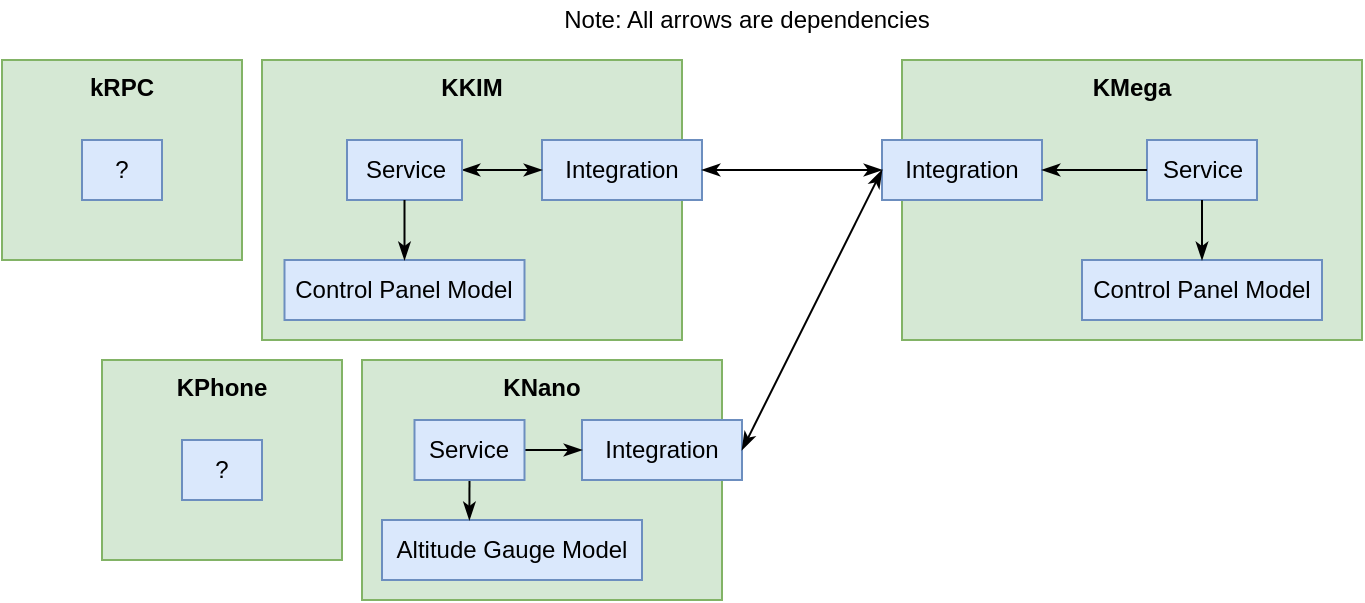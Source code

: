 <mxfile version="13.9.9" type="device"><diagram id="ta347AwdbOB_alLUt92u" name="Page-1"><mxGraphModel dx="1178" dy="675" grid="1" gridSize="10" guides="1" tooltips="1" connect="1" arrows="1" fold="1" page="1" pageScale="1" pageWidth="1169" pageHeight="827" background="none" math="0" shadow="0"><root><mxCell id="0"/><mxCell id="1" style="" parent="0"/><mxCell id="i1x_jjfKl1sIhqHf4DfG-1" value="Note: All arrows are dependencies" style="text;html=1;strokeColor=none;fillColor=none;align=center;verticalAlign=middle;whiteSpace=wrap;rounded=0;" vertex="1" parent="1"><mxGeometry x="490" y="210" width="225" height="20" as="geometry"/></mxCell><mxCell id="i1x_jjfKl1sIhqHf4DfG-2" value="&lt;b&gt;KKIM&lt;/b&gt;" style="rounded=0;whiteSpace=wrap;html=1;verticalAlign=top;fillColor=#d5e8d4;strokeColor=#82b366;" vertex="1" parent="1"><mxGeometry x="360" y="240" width="210" height="140" as="geometry"/></mxCell><mxCell id="i1x_jjfKl1sIhqHf4DfG-3" value="&lt;b&gt;KPhone&lt;/b&gt;" style="rounded=0;whiteSpace=wrap;html=1;verticalAlign=top;fillColor=#d5e8d4;strokeColor=#82b366;" vertex="1" parent="1"><mxGeometry x="280" y="390" width="120" height="100" as="geometry"/></mxCell><mxCell id="i1x_jjfKl1sIhqHf4DfG-4" value="&lt;b&gt;KMega&lt;/b&gt;" style="rounded=0;whiteSpace=wrap;html=1;verticalAlign=top;fillColor=#d5e8d4;strokeColor=#82b366;" vertex="1" parent="1"><mxGeometry x="680" y="240" width="230" height="140" as="geometry"/></mxCell><mxCell id="i1x_jjfKl1sIhqHf4DfG-5" value="&lt;b&gt;KNano&lt;/b&gt;" style="rounded=0;whiteSpace=wrap;html=1;verticalAlign=top;fillColor=#d5e8d4;strokeColor=#82b366;" vertex="1" parent="1"><mxGeometry x="410" y="390" width="180" height="120" as="geometry"/></mxCell><mxCell id="i1x_jjfKl1sIhqHf4DfG-29" value="&lt;b&gt;kRPC&lt;/b&gt;" style="rounded=0;whiteSpace=wrap;html=1;verticalAlign=top;fillColor=#d5e8d4;strokeColor=#82b366;" vertex="1" parent="1"><mxGeometry x="230" y="240" width="120" height="100" as="geometry"/></mxCell><mxCell id="3WCQh6nw0tZCQFuMFhrC-1" value="Main" style="" parent="0"/><mxCell id="3WCQh6nw0tZCQFuMFhrC-9" value="&lt;div&gt;&lt;span&gt;Control Panel Model&lt;/span&gt;&lt;/div&gt;" style="rounded=0;whiteSpace=wrap;html=1;verticalAlign=middle;fillColor=#dae8fc;strokeColor=#6c8ebf;align=center;" parent="3WCQh6nw0tZCQFuMFhrC-1" vertex="1"><mxGeometry x="770" y="340" width="120" height="30" as="geometry"/></mxCell><mxCell id="i1x_jjfKl1sIhqHf4DfG-6" value="&lt;div&gt;&lt;span&gt;Service&lt;/span&gt;&lt;/div&gt;" style="rounded=0;whiteSpace=wrap;html=1;verticalAlign=middle;fillColor=#dae8fc;strokeColor=#6c8ebf;align=center;" vertex="1" parent="3WCQh6nw0tZCQFuMFhrC-1"><mxGeometry x="802.5" y="280" width="55" height="30" as="geometry"/></mxCell><mxCell id="i1x_jjfKl1sIhqHf4DfG-7" value="&lt;div&gt;&lt;span&gt;Integration&lt;/span&gt;&lt;/div&gt;" style="rounded=0;whiteSpace=wrap;html=1;verticalAlign=middle;fillColor=#dae8fc;strokeColor=#6c8ebf;align=center;" vertex="1" parent="3WCQh6nw0tZCQFuMFhrC-1"><mxGeometry x="670" y="280" width="80" height="30" as="geometry"/></mxCell><mxCell id="i1x_jjfKl1sIhqHf4DfG-8" value="" style="endArrow=none;html=1;exitX=1;exitY=0.5;exitDx=0;exitDy=0;endFill=0;startArrow=classicThin;startFill=1;" edge="1" parent="3WCQh6nw0tZCQFuMFhrC-1" source="i1x_jjfKl1sIhqHf4DfG-7" target="i1x_jjfKl1sIhqHf4DfG-6"><mxGeometry width="50" height="50" relative="1" as="geometry"><mxPoint x="660" y="280" as="sourcePoint"/><mxPoint x="710" y="230" as="targetPoint"/></mxGeometry></mxCell><mxCell id="i1x_jjfKl1sIhqHf4DfG-9" value="" style="endArrow=none;html=1;exitX=0.5;exitY=0;exitDx=0;exitDy=0;endFill=0;startArrow=classicThin;startFill=1;entryX=0.5;entryY=1;entryDx=0;entryDy=0;" edge="1" parent="3WCQh6nw0tZCQFuMFhrC-1" source="3WCQh6nw0tZCQFuMFhrC-9" target="i1x_jjfKl1sIhqHf4DfG-6"><mxGeometry width="50" height="50" relative="1" as="geometry"><mxPoint x="765" y="305" as="sourcePoint"/><mxPoint x="812.5" y="305" as="targetPoint"/></mxGeometry></mxCell><mxCell id="i1x_jjfKl1sIhqHf4DfG-10" value="&lt;div&gt;&lt;span&gt;Integration&lt;/span&gt;&lt;/div&gt;" style="rounded=0;whiteSpace=wrap;html=1;verticalAlign=middle;fillColor=#dae8fc;strokeColor=#6c8ebf;align=center;" vertex="1" parent="3WCQh6nw0tZCQFuMFhrC-1"><mxGeometry x="500" y="280" width="80" height="30" as="geometry"/></mxCell><mxCell id="i1x_jjfKl1sIhqHf4DfG-11" value="" style="endArrow=classicThin;html=1;exitX=1;exitY=0.5;exitDx=0;exitDy=0;endFill=1;startArrow=classicThin;startFill=1;entryX=0;entryY=0.5;entryDx=0;entryDy=0;" edge="1" parent="3WCQh6nw0tZCQFuMFhrC-1" source="i1x_jjfKl1sIhqHf4DfG-10" target="i1x_jjfKl1sIhqHf4DfG-7"><mxGeometry width="50" height="50" relative="1" as="geometry"><mxPoint x="760" y="305" as="sourcePoint"/><mxPoint x="812.5" y="305" as="targetPoint"/></mxGeometry></mxCell><mxCell id="i1x_jjfKl1sIhqHf4DfG-12" value="&lt;div&gt;&lt;span&gt;Integration&lt;/span&gt;&lt;/div&gt;" style="rounded=0;whiteSpace=wrap;html=1;verticalAlign=middle;fillColor=#dae8fc;strokeColor=#6c8ebf;align=center;" vertex="1" parent="3WCQh6nw0tZCQFuMFhrC-1"><mxGeometry x="520" y="420" width="80" height="30" as="geometry"/></mxCell><mxCell id="i1x_jjfKl1sIhqHf4DfG-13" value="" style="endArrow=classicThin;html=1;exitX=0;exitY=0.5;exitDx=0;exitDy=0;endFill=1;startArrow=classicThin;startFill=1;entryX=1;entryY=0.5;entryDx=0;entryDy=0;" edge="1" parent="3WCQh6nw0tZCQFuMFhrC-1" source="i1x_jjfKl1sIhqHf4DfG-7" target="i1x_jjfKl1sIhqHf4DfG-12"><mxGeometry width="50" height="50" relative="1" as="geometry"><mxPoint x="760" y="305" as="sourcePoint"/><mxPoint x="812.5" y="305" as="targetPoint"/></mxGeometry></mxCell><mxCell id="i1x_jjfKl1sIhqHf4DfG-19" value="&lt;div&gt;&lt;span&gt;Control Panel Model&lt;/span&gt;&lt;/div&gt;" style="rounded=0;whiteSpace=wrap;html=1;verticalAlign=middle;fillColor=#dae8fc;strokeColor=#6c8ebf;align=center;" vertex="1" parent="3WCQh6nw0tZCQFuMFhrC-1"><mxGeometry x="371.25" y="340" width="120" height="30" as="geometry"/></mxCell><mxCell id="i1x_jjfKl1sIhqHf4DfG-21" value="" style="edgeStyle=orthogonalEdgeStyle;rounded=0;orthogonalLoop=1;jettySize=auto;html=1;startArrow=classicThin;startFill=1;endArrow=classicThin;endFill=1;strokeColor=#000000;" edge="1" parent="3WCQh6nw0tZCQFuMFhrC-1" source="i1x_jjfKl1sIhqHf4DfG-20" target="i1x_jjfKl1sIhqHf4DfG-10"><mxGeometry relative="1" as="geometry"/></mxCell><mxCell id="i1x_jjfKl1sIhqHf4DfG-20" value="&lt;div&gt;&lt;span&gt;Service&lt;/span&gt;&lt;/div&gt;" style="rounded=0;whiteSpace=wrap;html=1;verticalAlign=middle;fillColor=#dae8fc;strokeColor=#6c8ebf;align=center;" vertex="1" parent="3WCQh6nw0tZCQFuMFhrC-1"><mxGeometry x="402.5" y="280" width="57.5" height="30" as="geometry"/></mxCell><mxCell id="i1x_jjfKl1sIhqHf4DfG-22" value="" style="endArrow=none;html=1;exitX=0.5;exitY=0;exitDx=0;exitDy=0;endFill=0;startArrow=classicThin;startFill=1;entryX=0.5;entryY=1;entryDx=0;entryDy=0;" edge="1" parent="3WCQh6nw0tZCQFuMFhrC-1" source="i1x_jjfKl1sIhqHf4DfG-19" target="i1x_jjfKl1sIhqHf4DfG-20"><mxGeometry width="50" height="50" relative="1" as="geometry"><mxPoint x="760" y="305" as="sourcePoint"/><mxPoint x="812.5" y="305" as="targetPoint"/></mxGeometry></mxCell><mxCell id="i1x_jjfKl1sIhqHf4DfG-23" value="&lt;div&gt;&lt;span&gt;?&lt;/span&gt;&lt;/div&gt;" style="rounded=0;whiteSpace=wrap;html=1;verticalAlign=middle;fillColor=#dae8fc;strokeColor=#6c8ebf;align=center;" vertex="1" parent="3WCQh6nw0tZCQFuMFhrC-1"><mxGeometry x="320" y="430" width="40" height="30" as="geometry"/></mxCell><mxCell id="i1x_jjfKl1sIhqHf4DfG-24" value="&lt;div&gt;&lt;span&gt;Altitude Gauge Model&lt;/span&gt;&lt;/div&gt;" style="rounded=0;whiteSpace=wrap;html=1;verticalAlign=middle;fillColor=#dae8fc;strokeColor=#6c8ebf;align=center;" vertex="1" parent="3WCQh6nw0tZCQFuMFhrC-1"><mxGeometry x="420" y="470" width="130" height="30" as="geometry"/></mxCell><mxCell id="i1x_jjfKl1sIhqHf4DfG-26" value="" style="edgeStyle=orthogonalEdgeStyle;rounded=0;orthogonalLoop=1;jettySize=auto;html=1;startArrow=none;startFill=0;endArrow=classicThin;endFill=1;strokeColor=#000000;" edge="1" parent="3WCQh6nw0tZCQFuMFhrC-1" source="i1x_jjfKl1sIhqHf4DfG-25" target="i1x_jjfKl1sIhqHf4DfG-12"><mxGeometry relative="1" as="geometry"/></mxCell><mxCell id="i1x_jjfKl1sIhqHf4DfG-27" style="edgeStyle=orthogonalEdgeStyle;rounded=0;orthogonalLoop=1;jettySize=auto;html=1;exitX=0.5;exitY=1;exitDx=0;exitDy=0;entryX=0.336;entryY=0;entryDx=0;entryDy=0;entryPerimeter=0;startArrow=none;startFill=0;endArrow=classicThin;endFill=1;strokeColor=#000000;" edge="1" parent="3WCQh6nw0tZCQFuMFhrC-1" source="i1x_jjfKl1sIhqHf4DfG-25" target="i1x_jjfKl1sIhqHf4DfG-24"><mxGeometry relative="1" as="geometry"/></mxCell><mxCell id="i1x_jjfKl1sIhqHf4DfG-25" value="&lt;div&gt;&lt;span&gt;Service&lt;/span&gt;&lt;/div&gt;" style="rounded=0;whiteSpace=wrap;html=1;verticalAlign=middle;fillColor=#dae8fc;strokeColor=#6c8ebf;align=center;" vertex="1" parent="3WCQh6nw0tZCQFuMFhrC-1"><mxGeometry x="436.25" y="420" width="55" height="30" as="geometry"/></mxCell><mxCell id="i1x_jjfKl1sIhqHf4DfG-28" value="&lt;div&gt;&lt;span&gt;?&lt;/span&gt;&lt;/div&gt;" style="rounded=0;whiteSpace=wrap;html=1;verticalAlign=middle;fillColor=#dae8fc;strokeColor=#6c8ebf;align=center;" vertex="1" parent="3WCQh6nw0tZCQFuMFhrC-1"><mxGeometry x="270" y="280" width="40" height="30" as="geometry"/></mxCell></root></mxGraphModel></diagram></mxfile>